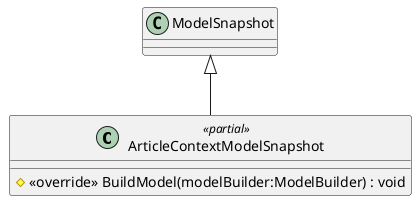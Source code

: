 @startuml
class ArticleContextModelSnapshot <<partial>> {
    # <<override>> BuildModel(modelBuilder:ModelBuilder) : void
}
ModelSnapshot <|-- ArticleContextModelSnapshot
@enduml
